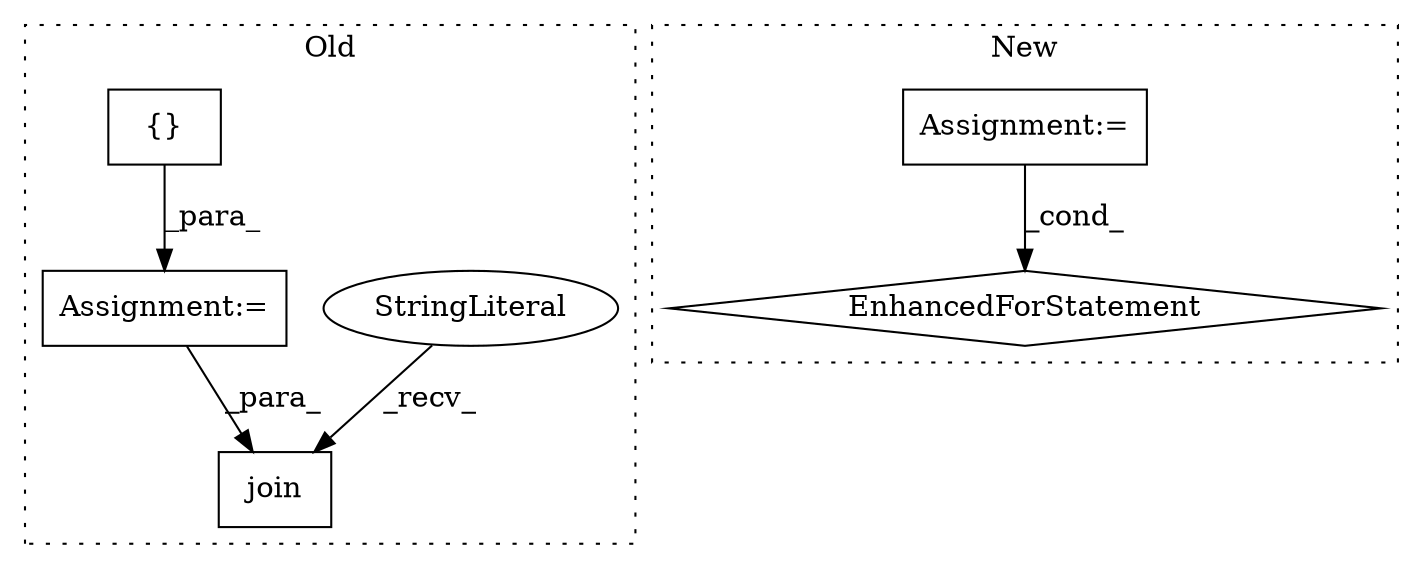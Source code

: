 digraph G {
subgraph cluster0 {
1 [label="join" a="32" s="6413,6544" l="18,-5" shape="box"];
3 [label="StringLiteral" a="45" s="6410" l="2" shape="ellipse"];
5 [label="{}" a="4" s="6222,6298" l="1,1" shape="box"];
6 [label="Assignment:=" a="7" s="6508" l="28" shape="box"];
label = "Old";
style="dotted";
}
subgraph cluster1 {
2 [label="EnhancedForStatement" a="70" s="6132,6235" l="65,2" shape="diamond"];
4 [label="Assignment:=" a="7" s="6132,6235" l="65,2" shape="box"];
label = "New";
style="dotted";
}
3 -> 1 [label="_recv_"];
4 -> 2 [label="_cond_"];
5 -> 6 [label="_para_"];
6 -> 1 [label="_para_"];
}